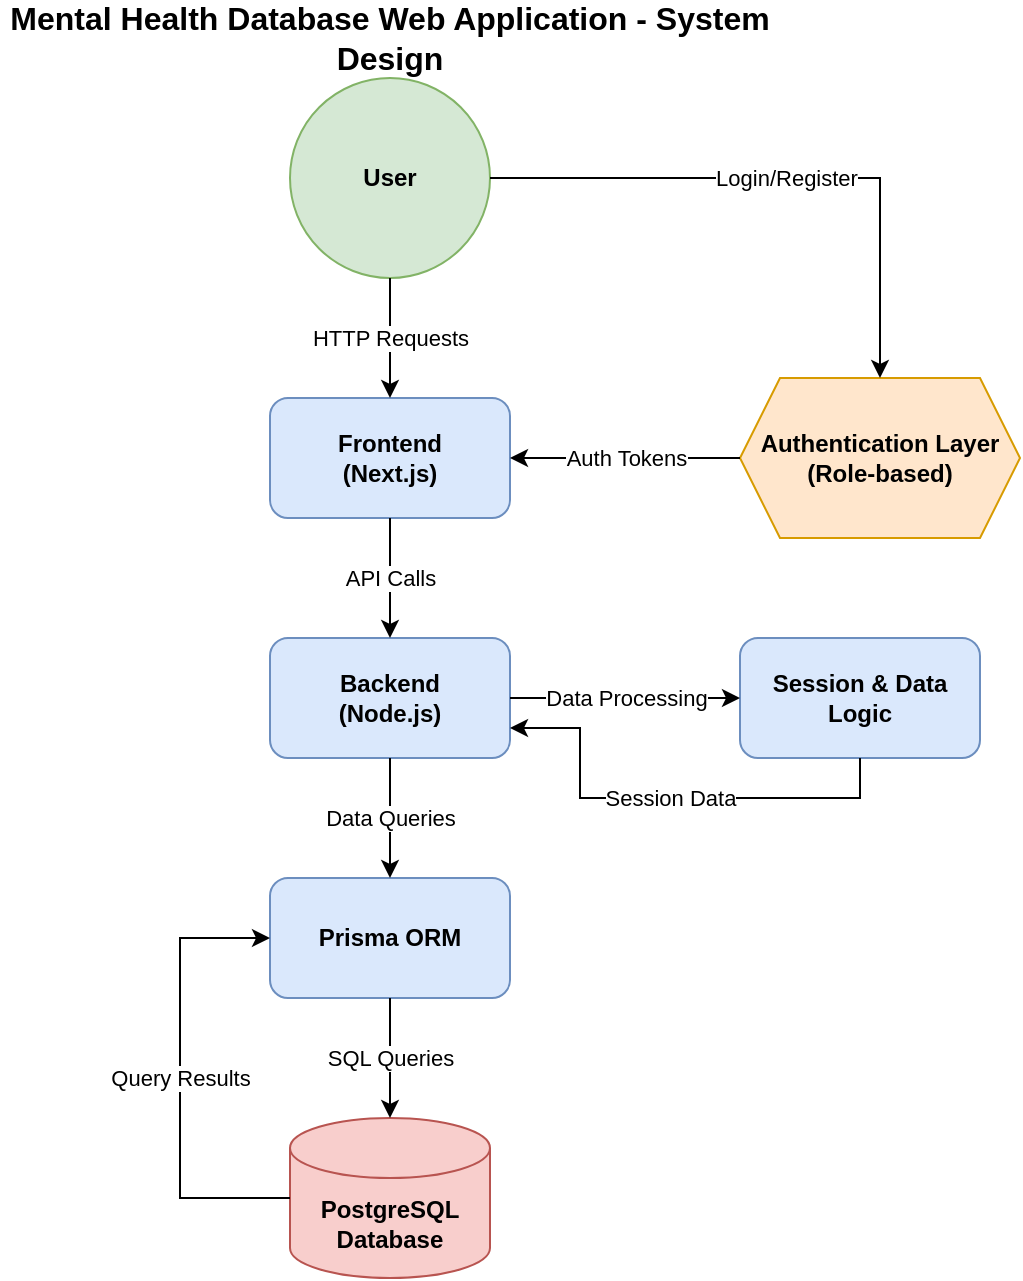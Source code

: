 <mxfile version="14.7.9" type="device">
  <diagram id="mental_health_system" name="Mental Health Database System">
    <mxGraphModel dx="1422" dy="798" grid="1" gridSize="10" guides="1" tooltips="1" connect="1" arrows="1" fold="1" page="1" pageScale="1" pageWidth="850" pageHeight="1100" math="0" shadow="0">
      <root>
        <mxCell id="0" />
        <mxCell id="1" parent="0" />
        
        <!-- User (Start point) - Ellipse -->
        <mxCell id="2" value="User" style="ellipse;whiteSpace=wrap;html=1;aspect=fixed;fillColor=#d5e8d4;strokeColor=#82b366;fontStyle=1" vertex="1" parent="1">
          <mxGeometry x="375" y="40" width="100" height="100" as="geometry" />
        </mxCell>
        
        <!-- Frontend with Next.js - Rectangle -->
        <mxCell id="3" value="Frontend&#xa;(Next.js)" style="rounded=1;whiteSpace=wrap;html=1;fillColor=#dae8fc;strokeColor=#6c8ebf;fontStyle=1" vertex="1" parent="1">
          <mxGeometry x="365" y="200" width="120" height="60" as="geometry" />
        </mxCell>
        
        <!-- Authentication layer - Hexagon -->
        <mxCell id="4" value="Authentication Layer&#xa;(Role-based)" style="shape=hexagon;perimeter=hexagonPerimeter2;whiteSpace=wrap;html=1;fixedSize=1;fillColor=#ffe6cc;strokeColor=#d79b00;fontStyle=1" vertex="1" parent="1">
          <mxGeometry x="600" y="190" width="140" height="80" as="geometry" />
        </mxCell>
        
        <!-- Backend with Node.js - Rectangle -->
        <mxCell id="5" value="Backend&#xa;(Node.js)" style="rounded=1;whiteSpace=wrap;html=1;fillColor=#dae8fc;strokeColor=#6c8ebf;fontStyle=1" vertex="1" parent="1">
          <mxGeometry x="365" y="320" width="120" height="60" as="geometry" />
        </mxCell>
        
        <!-- Session & Data Logic - Rectangle -->
        <mxCell id="6" value="Session &amp; Data Logic" style="rounded=1;whiteSpace=wrap;html=1;fillColor=#dae8fc;strokeColor=#6c8ebf;fontStyle=1" vertex="1" parent="1">
          <mxGeometry x="600" y="320" width="120" height="60" as="geometry" />
        </mxCell>
        
        <!-- Prisma ORM - Rectangle -->
        <mxCell id="7" value="Prisma ORM" style="rounded=1;whiteSpace=wrap;html=1;fillColor=#dae8fc;strokeColor=#6c8ebf;fontStyle=1" vertex="1" parent="1">
          <mxGeometry x="365" y="440" width="120" height="60" as="geometry" />
        </mxCell>
        
        <!-- PostgreSQL Database - Cylinder -->
        <mxCell id="8" value="PostgreSQL&#xa;Database" style="shape=cylinder3;whiteSpace=wrap;html=1;boundedLbl=1;backgroundOutline=1;size=15;fillColor=#f8cecc;strokeColor=#b85450;fontStyle=1" vertex="1" parent="1">
          <mxGeometry x="375" y="560" width="100" height="80" as="geometry" />
        </mxCell>
        
        <!-- Arrows for data flow -->
        <!-- User to Frontend -->
        <mxCell id="9" value="HTTP Requests" style="edgeStyle=orthogonalEdgeStyle;rounded=0;orthogonalLoop=1;jettySize=auto;html=1;exitX=0.5;exitY=1;exitDx=0;exitDy=0;entryX=0.5;entryY=0;entryDx=0;entryDy=0;startArrow=none;startFill=0;endArrow=classic;endFill=1;" edge="1" parent="1" source="2" target="3">
          <mxGeometry relative="1" as="geometry" />
        </mxCell>
        
        <!-- User to Authentication -->
        <mxCell id="10" value="Login/Register" style="edgeStyle=orthogonalEdgeStyle;rounded=0;orthogonalLoop=1;jettySize=auto;html=1;exitX=1;exitY=0.5;exitDx=0;exitDy=0;entryX=0.5;entryY=0;entryDx=0;entryDy=0;startArrow=none;startFill=0;endArrow=classic;endFill=1;" edge="1" parent="1" source="2" target="4">
          <mxGeometry relative="1" as="geometry">
            <Array as="points">
              <mxPoint x="670" y="90" />
            </Array>
          </mxGeometry>
        </mxCell>
        
        <!-- Frontend to Backend -->
        <mxCell id="11" value="API Calls" style="edgeStyle=orthogonalEdgeStyle;rounded=0;orthogonalLoop=1;jettySize=auto;html=1;exitX=0.5;exitY=1;exitDx=0;exitDy=0;entryX=0.5;entryY=0;entryDx=0;entryDy=0;startArrow=none;startFill=0;endArrow=classic;endFill=1;" edge="1" parent="1" source="3" target="5">
          <mxGeometry relative="1" as="geometry" />
        </mxCell>
        
        <!-- Authentication to Backend -->
        <mxCell id="12" value="Auth Tokens" style="edgeStyle=orthogonalEdgeStyle;rounded=0;orthogonalLoop=1;jettySize=auto;html=1;exitX=0;exitY=0.5;exitDx=0;exitDy=0;entryX=1;entryY=0.5;entryDx=0;entryDy=0;startArrow=none;startFill=0;endArrow=classic;endFill=1;" edge="1" parent="1" source="4" target="3">
          <mxGeometry relative="1" as="geometry" />
        </mxCell>
        
        <!-- Backend to Session & Data Logic -->
        <mxCell id="13" value="Data Processing" style="edgeStyle=orthogonalEdgeStyle;rounded=0;orthogonalLoop=1;jettySize=auto;html=1;exitX=1;exitY=0.5;exitDx=0;exitDy=0;entryX=0;entryY=0.5;entryDx=0;entryDy=0;startArrow=none;startFill=0;endArrow=classic;endFill=1;" edge="1" parent="1" source="5" target="6">
          <mxGeometry relative="1" as="geometry" />
        </mxCell>
        
        <!-- Backend to Prisma -->
        <mxCell id="14" value="Data Queries" style="edgeStyle=orthogonalEdgeStyle;rounded=0;orthogonalLoop=1;jettySize=auto;html=1;exitX=0.5;exitY=1;exitDx=0;exitDy=0;entryX=0.5;entryY=0;entryDx=0;entryDy=0;startArrow=none;startFill=0;endArrow=classic;endFill=1;" edge="1" parent="1" source="5" target="7">
          <mxGeometry relative="1" as="geometry" />
        </mxCell>
        
        <!-- Prisma to Database -->
        <mxCell id="15" value="SQL Queries" style="edgeStyle=orthogonalEdgeStyle;rounded=0;orthogonalLoop=1;jettySize=auto;html=1;exitX=0.5;exitY=1;exitDx=0;exitDy=0;entryX=0.5;entryY=0;entryDx=0;entryDy=0;startArrow=none;startFill=0;endArrow=classic;endFill=1;" edge="1" parent="1" source="7" target="8">
          <mxGeometry relative="1" as="geometry" />
        </mxCell>
        
        <!-- Database to Prisma -->
        <mxCell id="16" value="Query Results" style="edgeStyle=orthogonalEdgeStyle;rounded=0;orthogonalLoop=1;jettySize=auto;html=1;exitX=0;exitY=0.5;exitDx=0;exitDy=0;entryX=0;entryY=0.5;entryDx=0;entryDy=0;startArrow=none;startFill=0;endArrow=classic;endFill=1;" edge="1" parent="1" source="8" target="7">
          <mxGeometry relative="1" as="geometry">
            <Array as="points">
              <mxPoint x="320" y="600" />
              <mxPoint x="320" y="470" />
            </Array>
          </mxGeometry>
        </mxCell>
        
        <!-- Session Logic to Backend -->
        <mxCell id="17" value="Session Data" style="edgeStyle=orthogonalEdgeStyle;rounded=0;orthogonalLoop=1;jettySize=auto;html=1;exitX=0.5;exitY=1;exitDx=0;exitDy=0;entryX=1;entryY=0.75;entryDx=0;entryDy=0;startArrow=none;startFill=0;endArrow=classic;endFill=1;" edge="1" parent="1" source="6" target="5">
          <mxGeometry relative="1" as="geometry">
            <Array as="points">
              <mxPoint x="660" y="400" />
              <mxPoint x="520" y="400" />
              <mxPoint x="520" y="365" />
            </Array>
          </mxGeometry>
        </mxCell>
        
        <!-- Title -->
        <mxCell id="18" value="Mental Health Database Web Application - System Design" style="text;html=1;strokeColor=none;fillColor=none;align=center;verticalAlign=middle;whiteSpace=wrap;rounded=0;fontSize=16;fontStyle=1" vertex="1" parent="1">
          <mxGeometry x="230" y="10" width="390" height="20" as="geometry" />
        </mxCell>
        
      </root>
    </mxGraphModel>
  </diagram>
</mxfile>